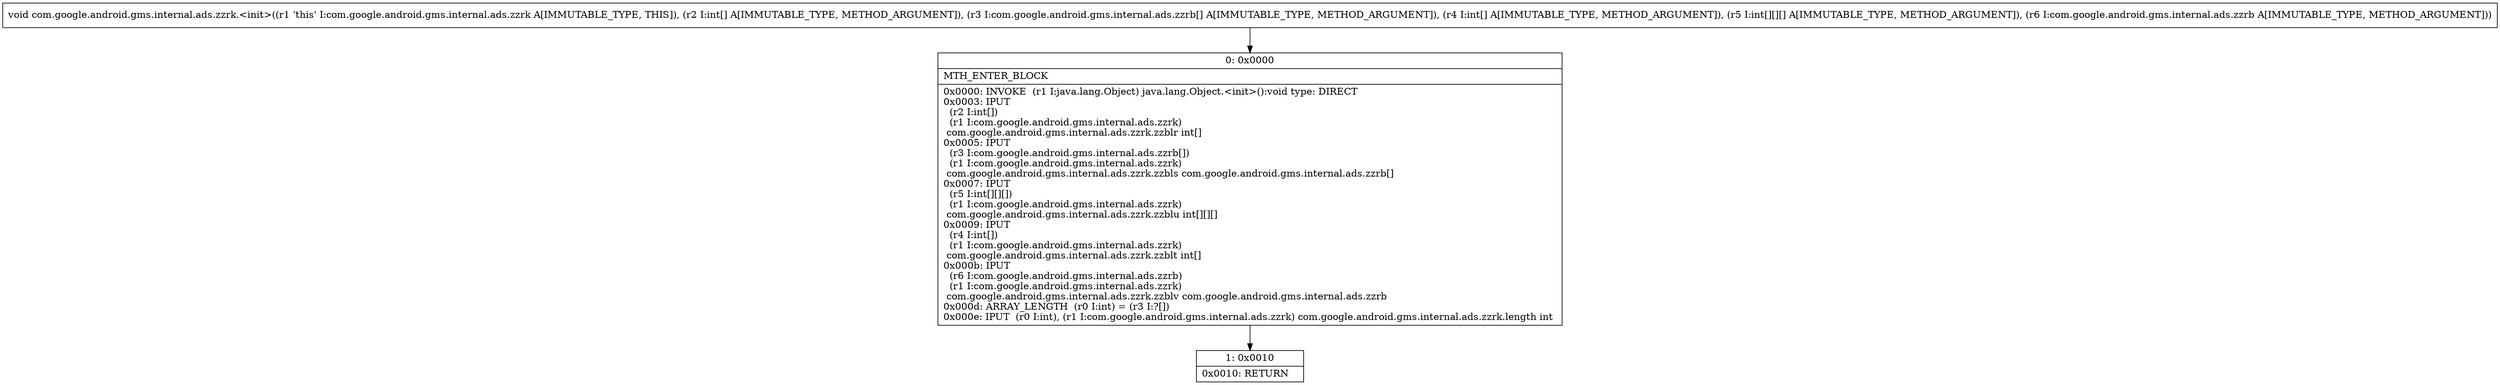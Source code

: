 digraph "CFG forcom.google.android.gms.internal.ads.zzrk.\<init\>([I[Lcom\/google\/android\/gms\/internal\/ads\/zzrb;[I[[[ILcom\/google\/android\/gms\/internal\/ads\/zzrb;)V" {
Node_0 [shape=record,label="{0\:\ 0x0000|MTH_ENTER_BLOCK\l|0x0000: INVOKE  (r1 I:java.lang.Object) java.lang.Object.\<init\>():void type: DIRECT \l0x0003: IPUT  \l  (r2 I:int[])\l  (r1 I:com.google.android.gms.internal.ads.zzrk)\l com.google.android.gms.internal.ads.zzrk.zzblr int[] \l0x0005: IPUT  \l  (r3 I:com.google.android.gms.internal.ads.zzrb[])\l  (r1 I:com.google.android.gms.internal.ads.zzrk)\l com.google.android.gms.internal.ads.zzrk.zzbls com.google.android.gms.internal.ads.zzrb[] \l0x0007: IPUT  \l  (r5 I:int[][][])\l  (r1 I:com.google.android.gms.internal.ads.zzrk)\l com.google.android.gms.internal.ads.zzrk.zzblu int[][][] \l0x0009: IPUT  \l  (r4 I:int[])\l  (r1 I:com.google.android.gms.internal.ads.zzrk)\l com.google.android.gms.internal.ads.zzrk.zzblt int[] \l0x000b: IPUT  \l  (r6 I:com.google.android.gms.internal.ads.zzrb)\l  (r1 I:com.google.android.gms.internal.ads.zzrk)\l com.google.android.gms.internal.ads.zzrk.zzblv com.google.android.gms.internal.ads.zzrb \l0x000d: ARRAY_LENGTH  (r0 I:int) = (r3 I:?[]) \l0x000e: IPUT  (r0 I:int), (r1 I:com.google.android.gms.internal.ads.zzrk) com.google.android.gms.internal.ads.zzrk.length int \l}"];
Node_1 [shape=record,label="{1\:\ 0x0010|0x0010: RETURN   \l}"];
MethodNode[shape=record,label="{void com.google.android.gms.internal.ads.zzrk.\<init\>((r1 'this' I:com.google.android.gms.internal.ads.zzrk A[IMMUTABLE_TYPE, THIS]), (r2 I:int[] A[IMMUTABLE_TYPE, METHOD_ARGUMENT]), (r3 I:com.google.android.gms.internal.ads.zzrb[] A[IMMUTABLE_TYPE, METHOD_ARGUMENT]), (r4 I:int[] A[IMMUTABLE_TYPE, METHOD_ARGUMENT]), (r5 I:int[][][] A[IMMUTABLE_TYPE, METHOD_ARGUMENT]), (r6 I:com.google.android.gms.internal.ads.zzrb A[IMMUTABLE_TYPE, METHOD_ARGUMENT])) }"];
MethodNode -> Node_0;
Node_0 -> Node_1;
}

